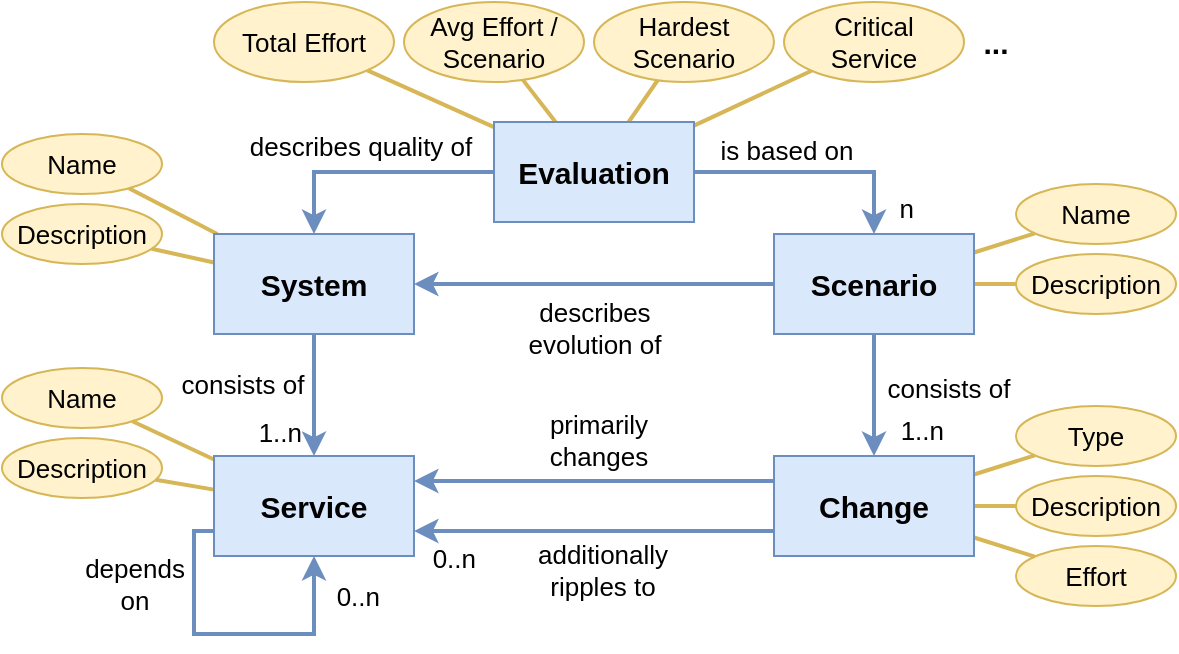 <mxfile version="12.1.4" type="device" pages="1"><diagram id="jgR4TiidttuUvGHe4xXU" name="Page-1"><mxGraphModel dx="1422" dy="966" grid="1" gridSize="10" guides="1" tooltips="1" connect="1" arrows="1" fold="1" page="1" pageScale="1" pageWidth="1169" pageHeight="827" math="0" shadow="0"><root><mxCell id="0"/><mxCell id="1" parent="0"/><mxCell id="S_a3rX835V8vei1Or_31-10" value="describes quality of" style="rounded=0;orthogonalLoop=1;jettySize=auto;html=1;fontSize=13;endSize=6;startSize=6;jumpSize=6;strokeWidth=2;fillColor=#dae8fc;strokeColor=#6c8ebf;edgeStyle=orthogonalEdgeStyle;spacingLeft=6;spacingBottom=-12;" parent="1" source="S_a3rX835V8vei1Or_31-7" target="S_a3rX835V8vei1Or_31-2" edge="1"><mxGeometry x="0.155" y="-19" relative="1" as="geometry"><mxPoint x="160" y="160" as="sourcePoint"/><mxPoint as="offset"/></mxGeometry></mxCell><mxCell id="S_a3rX835V8vei1Or_31-22" value="describes&lt;br style=&quot;font-size: 13px;&quot;&gt;evolution of" style="rounded=0;orthogonalLoop=1;jettySize=auto;html=1;fontSize=13;endSize=6;startSize=6;jumpSize=6;strokeWidth=2;fillColor=#dae8fc;strokeColor=#6c8ebf;spacingBottom=0;spacingTop=13;" parent="1" source="S_a3rX835V8vei1Or_31-9" target="S_a3rX835V8vei1Or_31-2" edge="1"><mxGeometry y="15" relative="1" as="geometry"><mxPoint x="410" y="430" as="sourcePoint"/><mxPoint x="250" y="430" as="targetPoint"/><mxPoint as="offset"/></mxGeometry></mxCell><mxCell id="S_a3rX835V8vei1Or_31-23" value="consists of" style="endArrow=classic;html=1;endSize=6;startArrow=none;startSize=6;startFill=0;strokeWidth=2;fontSize=13;fillColor=#dae8fc;strokeColor=#6c8ebf;endFill=1;fontStyle=0;spacingTop=4;spacingLeft=27;" parent="1" source="S_a3rX835V8vei1Or_31-2" target="S_a3rX835V8vei1Or_31-5" edge="1"><mxGeometry x="-0.25" y="-50" relative="1" as="geometry"><mxPoint x="210" y="520" as="sourcePoint"/><mxPoint x="370" y="520" as="targetPoint"/><mxPoint as="offset"/></mxGeometry></mxCell><mxCell id="S_a3rX835V8vei1Or_31-25" value="&lt;font style=&quot;font-size: 13px;&quot;&gt;1..n&lt;/font&gt;" style="resizable=0;html=1;align=right;verticalAlign=top;labelBackgroundColor=#ffffff;fontSize=13;spacingLeft=0;spacingTop=4;spacingBottom=0;spacingRight=6;fontStyle=0" parent="S_a3rX835V8vei1Or_31-23" connectable="0" vertex="1"><mxGeometry x="1" relative="1" as="geometry"><mxPoint y="-30" as="offset"/></mxGeometry></mxCell><mxCell id="S_a3rX835V8vei1Or_31-26" value="consists of" style="endArrow=classic;html=1;endSize=6;startArrow=none;startSize=6;startFill=0;strokeWidth=2;fontSize=13;fillColor=#dae8fc;strokeColor=#6c8ebf;endFill=1;fontStyle=0;spacingTop=-8;spacingLeft=-6;" parent="1" source="S_a3rX835V8vei1Or_31-9" target="S_a3rX835V8vei1Or_31-11" edge="1"><mxGeometry y="40" relative="1" as="geometry"><mxPoint x="180" y="260" as="sourcePoint"/><mxPoint x="180" y="340" as="targetPoint"/><mxPoint as="offset"/></mxGeometry></mxCell><mxCell id="S_a3rX835V8vei1Or_31-28" value="&lt;font style=&quot;font-size: 13px;&quot;&gt;1..n&lt;/font&gt;" style="resizable=0;html=1;align=right;verticalAlign=top;labelBackgroundColor=#ffffff;fontSize=13;spacingLeft=0;spacingTop=3;spacingBottom=0;spacingRight=15;fontStyle=0" parent="S_a3rX835V8vei1Or_31-26" connectable="0" vertex="1"><mxGeometry x="1" relative="1" as="geometry"><mxPoint x="50" y="-30" as="offset"/></mxGeometry></mxCell><mxCell id="S_a3rX835V8vei1Or_31-29" value="primarily&lt;br&gt;changes" style="endArrow=none;html=1;endSize=6;startArrow=classic;startSize=6;startFill=1;strokeWidth=2;fontSize=13;fillColor=#dae8fc;strokeColor=#6c8ebf;endFill=0;fontStyle=0;spacingTop=6;spacingLeft=4;exitX=1;exitY=0.25;exitDx=0;exitDy=0;entryX=0;entryY=0.25;entryDx=0;entryDy=0;" parent="1" source="S_a3rX835V8vei1Or_31-5" target="S_a3rX835V8vei1Or_31-11" edge="1"><mxGeometry y="24" relative="1" as="geometry"><mxPoint x="260" y="390" as="sourcePoint"/><mxPoint x="460" y="340" as="targetPoint"/><mxPoint as="offset"/></mxGeometry></mxCell><mxCell id="S_a3rX835V8vei1Or_31-32" value="additionally&lt;br style=&quot;font-size: 13px;&quot;&gt;ripples to" style="endArrow=classic;html=1;endSize=6;startArrow=none;startSize=6;startFill=0;strokeWidth=2;fontSize=13;fillColor=#dae8fc;strokeColor=#6c8ebf;endFill=1;fontStyle=0;spacingTop=-4;spacingLeft=8;entryX=1;entryY=0.75;entryDx=0;entryDy=0;exitX=0;exitY=0.75;exitDx=0;exitDy=0;" parent="1" source="S_a3rX835V8vei1Or_31-11" target="S_a3rX835V8vei1Or_31-5" edge="1"><mxGeometry y="21" relative="1" as="geometry"><mxPoint x="230" y="440" as="sourcePoint"/><mxPoint x="410.143" y="352.333" as="targetPoint"/><mxPoint as="offset"/></mxGeometry></mxCell><mxCell id="S_a3rX835V8vei1Or_31-34" value="&lt;font style=&quot;font-size: 13px;&quot;&gt;0..n&lt;/font&gt;" style="resizable=0;html=1;align=right;verticalAlign=top;labelBackgroundColor=#ffffff;fontSize=13;spacingLeft=0;spacingTop=7;spacingBottom=0;spacingRight=9;fontStyle=0" parent="S_a3rX835V8vei1Or_31-32" connectable="0" vertex="1"><mxGeometry x="1" relative="1" as="geometry"><mxPoint x="40" y="-7.5" as="offset"/></mxGeometry></mxCell><mxCell id="S_a3rX835V8vei1Or_31-36" value="is based on" style="endArrow=classic;html=1;endSize=6;startArrow=none;startSize=6;startFill=0;strokeWidth=2;fontSize=13;fillColor=#dae8fc;strokeColor=#6c8ebf;endFill=1;fontStyle=0;spacingTop=7;spacingLeft=4;edgeStyle=orthogonalEdgeStyle;rounded=0;" parent="1" source="S_a3rX835V8vei1Or_31-7" target="S_a3rX835V8vei1Or_31-9" edge="1"><mxGeometry x="-0.273" y="15" relative="1" as="geometry"><mxPoint x="460" y="260" as="sourcePoint"/><mxPoint x="460" y="340" as="targetPoint"/><mxPoint as="offset"/></mxGeometry></mxCell><mxCell id="S_a3rX835V8vei1Or_31-37" value="&lt;font style=&quot;font-size: 13px;&quot;&gt;n&lt;/font&gt;" style="resizable=0;html=1;align=right;verticalAlign=top;labelBackgroundColor=#ffffff;fontSize=13;spacingLeft=0;spacingTop=3;spacingBottom=0;spacingRight=10;fontStyle=0" parent="S_a3rX835V8vei1Or_31-36" connectable="0" vertex="1"><mxGeometry x="1" relative="1" as="geometry"><mxPoint x="30" y="-30" as="offset"/></mxGeometry></mxCell><mxCell id="S_a3rX835V8vei1Or_31-38" value="depends&lt;br&gt;on" style="endArrow=classic;html=1;endSize=6;startArrow=none;startSize=6;startFill=0;strokeWidth=2;fontSize=13;fillColor=#dae8fc;strokeColor=#6c8ebf;endFill=1;fontStyle=0;spacingTop=9;spacingLeft=0;edgeStyle=orthogonalEdgeStyle;rounded=0;exitX=0;exitY=0.75;exitDx=0;exitDy=0;entryX=0.5;entryY=1;entryDx=0;entryDy=0;" parent="1" source="S_a3rX835V8vei1Or_31-5" target="S_a3rX835V8vei1Or_31-5" edge="1"><mxGeometry x="-0.608" y="-30" relative="1" as="geometry"><mxPoint x="132" y="380" as="sourcePoint"/><mxPoint x="170" y="390" as="targetPoint"/><mxPoint as="offset"/><Array as="points"><mxPoint x="110" y="349"/><mxPoint x="110" y="400"/><mxPoint x="170" y="400"/></Array></mxGeometry></mxCell><mxCell id="S_a3rX835V8vei1Or_31-39" value="&lt;font style=&quot;font-size: 13px;&quot;&gt;0..n&lt;/font&gt;" style="resizable=0;html=1;align=right;verticalAlign=top;labelBackgroundColor=#ffffff;fontSize=13;spacingLeft=0;spacingTop=6;spacingBottom=0;spacingRight=7;fontStyle=0" parent="S_a3rX835V8vei1Or_31-38" connectable="0" vertex="1"><mxGeometry x="1" relative="1" as="geometry"><mxPoint x="40" as="offset"/></mxGeometry></mxCell><mxCell id="S_a3rX835V8vei1Or_31-45" value="" style="rounded=0;jumpSize=6;orthogonalLoop=1;jettySize=auto;html=1;startArrow=none;startFill=0;startSize=6;endArrow=none;endFill=0;endSize=6;strokeWidth=2;fontSize=13;fillColor=#fff2cc;strokeColor=#d6b656;" parent="1" source="S_a3rX835V8vei1Or_31-40" target="S_a3rX835V8vei1Or_31-2" edge="1"><mxGeometry relative="1" as="geometry"><mxPoint x="170" y="165" as="targetPoint"/></mxGeometry></mxCell><mxCell id="S_a3rX835V8vei1Or_31-40" value="Name" style="ellipse;whiteSpace=wrap;html=1;rounded=0;fontSize=13;fillColor=#fff2cc;strokeColor=#d6b656;" parent="1" vertex="1"><mxGeometry x="14" y="150" width="80" height="30" as="geometry"/></mxCell><mxCell id="S_a3rX835V8vei1Or_31-41" value="Description" style="ellipse;whiteSpace=wrap;html=1;rounded=0;fontSize=13;fillColor=#fff2cc;strokeColor=#d6b656;" parent="1" vertex="1"><mxGeometry x="14" y="185" width="80" height="30" as="geometry"/></mxCell><mxCell id="S_a3rX835V8vei1Or_31-42" value="Name" style="ellipse;whiteSpace=wrap;html=1;rounded=0;fontSize=13;fillColor=#fff2cc;strokeColor=#d6b656;" parent="1" vertex="1"><mxGeometry x="14" y="267" width="80" height="30" as="geometry"/></mxCell><mxCell id="S_a3rX835V8vei1Or_31-43" value="Description" style="ellipse;whiteSpace=wrap;html=1;rounded=0;fontSize=13;fillColor=#fff2cc;strokeColor=#d6b656;" parent="1" vertex="1"><mxGeometry x="14" y="302" width="80" height="30" as="geometry"/></mxCell><mxCell id="S_a3rX835V8vei1Or_31-46" value="" style="rounded=0;jumpSize=6;orthogonalLoop=1;jettySize=auto;html=1;startArrow=none;startFill=0;startSize=6;endArrow=none;endFill=0;endSize=6;strokeWidth=2;fontSize=13;fillColor=#fff2cc;strokeColor=#d6b656;" parent="1" source="S_a3rX835V8vei1Or_31-41" target="S_a3rX835V8vei1Or_31-2" edge="1"><mxGeometry relative="1" as="geometry"><mxPoint x="84.153" y="186.957" as="sourcePoint"/><mxPoint x="130" y="210" as="targetPoint"/></mxGeometry></mxCell><mxCell id="S_a3rX835V8vei1Or_31-47" value="" style="rounded=0;jumpSize=6;orthogonalLoop=1;jettySize=auto;html=1;startArrow=none;startFill=0;startSize=6;endArrow=none;endFill=0;endSize=6;strokeWidth=2;fontSize=13;fillColor=#fff2cc;strokeColor=#d6b656;" parent="1" source="S_a3rX835V8vei1Or_31-42" target="S_a3rX835V8vei1Or_31-5" edge="1"><mxGeometry relative="1" as="geometry"><mxPoint x="94.153" y="196.957" as="sourcePoint"/><mxPoint x="140" y="220" as="targetPoint"/></mxGeometry></mxCell><mxCell id="S_a3rX835V8vei1Or_31-48" value="" style="rounded=0;jumpSize=6;orthogonalLoop=1;jettySize=auto;html=1;startArrow=none;startFill=0;startSize=6;endArrow=none;endFill=0;endSize=6;strokeWidth=2;fontSize=13;fillColor=#fff2cc;strokeColor=#d6b656;" parent="1" source="S_a3rX835V8vei1Or_31-43" target="S_a3rX835V8vei1Or_31-5" edge="1"><mxGeometry relative="1" as="geometry"><mxPoint x="104.153" y="206.957" as="sourcePoint"/><mxPoint x="150" y="230" as="targetPoint"/></mxGeometry></mxCell><mxCell id="S_a3rX835V8vei1Or_31-49" value="Name" style="ellipse;whiteSpace=wrap;html=1;rounded=0;fontSize=13;fillColor=#fff2cc;strokeColor=#d6b656;" parent="1" vertex="1"><mxGeometry x="521" y="175" width="80" height="30" as="geometry"/></mxCell><mxCell id="S_a3rX835V8vei1Or_31-50" value="Description" style="ellipse;whiteSpace=wrap;html=1;rounded=0;fontSize=13;fillColor=#fff2cc;strokeColor=#d6b656;" parent="1" vertex="1"><mxGeometry x="521" y="210" width="80" height="30" as="geometry"/></mxCell><mxCell id="S_a3rX835V8vei1Or_31-51" value="" style="rounded=0;jumpSize=6;orthogonalLoop=1;jettySize=auto;html=1;startArrow=none;startFill=0;startSize=6;endArrow=none;endFill=0;endSize=6;strokeWidth=2;fontSize=13;fillColor=#fff2cc;strokeColor=#d6b656;" parent="1" source="S_a3rX835V8vei1Or_31-9" target="S_a3rX835V8vei1Or_31-49" edge="1"><mxGeometry relative="1" as="geometry"><mxPoint x="84.153" y="186.957" as="sourcePoint"/><mxPoint x="130" y="210" as="targetPoint"/></mxGeometry></mxCell><mxCell id="S_a3rX835V8vei1Or_31-52" value="" style="rounded=0;jumpSize=6;orthogonalLoop=1;jettySize=auto;html=1;startArrow=none;startFill=0;startSize=6;endArrow=none;endFill=0;endSize=6;strokeWidth=2;fontSize=13;fillColor=#fff2cc;strokeColor=#d6b656;" parent="1" source="S_a3rX835V8vei1Or_31-9" target="S_a3rX835V8vei1Or_31-50" edge="1"><mxGeometry relative="1" as="geometry"><mxPoint x="94.153" y="196.957" as="sourcePoint"/><mxPoint x="140" y="220" as="targetPoint"/></mxGeometry></mxCell><mxCell id="S_a3rX835V8vei1Or_31-56" value="Type" style="ellipse;whiteSpace=wrap;html=1;rounded=0;fontSize=13;fillColor=#fff2cc;strokeColor=#d6b656;" parent="1" vertex="1"><mxGeometry x="521" y="286" width="80" height="30" as="geometry"/></mxCell><mxCell id="S_a3rX835V8vei1Or_31-57" value="Description" style="ellipse;whiteSpace=wrap;html=1;rounded=0;fontSize=13;fillColor=#fff2cc;strokeColor=#d6b656;" parent="1" vertex="1"><mxGeometry x="521" y="321" width="80" height="30" as="geometry"/></mxCell><mxCell id="S_a3rX835V8vei1Or_31-58" value="Effort" style="ellipse;whiteSpace=wrap;html=1;rounded=0;fontSize=13;fillColor=#fff2cc;strokeColor=#d6b656;" parent="1" vertex="1"><mxGeometry x="521" y="356" width="80" height="30" as="geometry"/></mxCell><mxCell id="S_a3rX835V8vei1Or_31-59" value="" style="rounded=0;jumpSize=6;orthogonalLoop=1;jettySize=auto;html=1;startArrow=none;startFill=0;startSize=6;endArrow=none;endFill=0;endSize=6;strokeWidth=2;fontSize=13;fillColor=#fff2cc;strokeColor=#d6b656;" parent="1" source="S_a3rX835V8vei1Or_31-11" target="S_a3rX835V8vei1Or_31-56" edge="1"><mxGeometry relative="1" as="geometry"><mxPoint x="510" y="232.881" as="sourcePoint"/><mxPoint x="540.228" y="231.6" as="targetPoint"/></mxGeometry></mxCell><mxCell id="S_a3rX835V8vei1Or_31-60" value="" style="rounded=0;jumpSize=6;orthogonalLoop=1;jettySize=auto;html=1;startArrow=none;startFill=0;startSize=6;endArrow=none;endFill=0;endSize=6;strokeWidth=2;fontSize=13;fillColor=#fff2cc;strokeColor=#d6b656;" parent="1" source="S_a3rX835V8vei1Or_31-11" target="S_a3rX835V8vei1Or_31-57" edge="1"><mxGeometry relative="1" as="geometry"><mxPoint x="510" y="340.484" as="sourcePoint"/><mxPoint x="557.373" y="327.677" as="targetPoint"/></mxGeometry></mxCell><mxCell id="S_a3rX835V8vei1Or_31-61" value="" style="rounded=0;jumpSize=6;orthogonalLoop=1;jettySize=auto;html=1;startArrow=none;startFill=0;startSize=6;endArrow=none;endFill=0;endSize=6;strokeWidth=2;fontSize=13;fillColor=#fff2cc;strokeColor=#d6b656;" parent="1" source="S_a3rX835V8vei1Or_31-11" target="S_a3rX835V8vei1Or_31-58" edge="1"><mxGeometry relative="1" as="geometry"><mxPoint x="520" y="350.484" as="sourcePoint"/><mxPoint x="567.373" y="337.677" as="targetPoint"/></mxGeometry></mxCell><mxCell id="S_a3rX835V8vei1Or_31-63" value="Total Effort" style="ellipse;whiteSpace=wrap;html=1;rounded=0;fontSize=13;fillColor=#fff2cc;strokeColor=#d6b656;" parent="1" vertex="1"><mxGeometry x="120" y="84" width="90" height="40" as="geometry"/></mxCell><mxCell id="S_a3rX835V8vei1Or_31-64" value="Avg Effort / Scenario" style="ellipse;whiteSpace=wrap;html=1;rounded=0;fontSize=13;fillColor=#fff2cc;strokeColor=#d6b656;" parent="1" vertex="1"><mxGeometry x="215" y="84" width="90" height="40" as="geometry"/></mxCell><mxCell id="S_a3rX835V8vei1Or_31-65" value="Hardest Scenario" style="ellipse;whiteSpace=wrap;html=1;rounded=0;fontSize=13;fillColor=#fff2cc;strokeColor=#d6b656;" parent="1" vertex="1"><mxGeometry x="310" y="84" width="90" height="40" as="geometry"/></mxCell><mxCell id="S_a3rX835V8vei1Or_31-66" value="Critical&lt;br&gt;Service" style="ellipse;whiteSpace=wrap;html=1;rounded=0;fontSize=13;fillColor=#fff2cc;strokeColor=#d6b656;" parent="1" vertex="1"><mxGeometry x="405" y="84" width="90" height="40" as="geometry"/></mxCell><mxCell id="S_a3rX835V8vei1Or_31-67" value="" style="rounded=0;jumpSize=6;orthogonalLoop=1;jettySize=auto;html=1;startArrow=none;startFill=0;startSize=6;endArrow=none;endFill=0;endSize=6;strokeWidth=2;fontSize=13;fillColor=#fff2cc;strokeColor=#d6b656;" parent="1" source="S_a3rX835V8vei1Or_31-63" target="S_a3rX835V8vei1Or_31-7" edge="1"><mxGeometry relative="1" as="geometry"><mxPoint x="84.153" y="186.957" as="sourcePoint"/><mxPoint x="130" y="210" as="targetPoint"/></mxGeometry></mxCell><mxCell id="S_a3rX835V8vei1Or_31-68" value="" style="rounded=0;jumpSize=6;orthogonalLoop=1;jettySize=auto;html=1;startArrow=none;startFill=0;startSize=6;endArrow=none;endFill=0;endSize=6;strokeWidth=2;fontSize=13;fillColor=#fff2cc;strokeColor=#d6b656;" parent="1" source="S_a3rX835V8vei1Or_31-64" target="S_a3rX835V8vei1Or_31-7" edge="1"><mxGeometry relative="1" as="geometry"><mxPoint x="206.791" y="94.155" as="sourcePoint"/><mxPoint x="270" y="122.586" as="targetPoint"/></mxGeometry></mxCell><mxCell id="S_a3rX835V8vei1Or_31-69" value="" style="rounded=0;jumpSize=6;orthogonalLoop=1;jettySize=auto;html=1;startArrow=none;startFill=0;startSize=6;endArrow=none;endFill=0;endSize=6;strokeWidth=2;fontSize=13;fillColor=#fff2cc;strokeColor=#d6b656;" parent="1" source="S_a3rX835V8vei1Or_31-65" target="S_a3rX835V8vei1Or_31-7" edge="1"><mxGeometry relative="1" as="geometry"><mxPoint x="216.791" y="104.155" as="sourcePoint"/><mxPoint x="280" y="132.586" as="targetPoint"/></mxGeometry></mxCell><mxCell id="S_a3rX835V8vei1Or_31-70" value="" style="rounded=0;jumpSize=6;orthogonalLoop=1;jettySize=auto;html=1;startArrow=none;startFill=0;startSize=6;endArrow=none;endFill=0;endSize=6;strokeWidth=2;fontSize=13;fillColor=#fff2cc;strokeColor=#d6b656;" parent="1" source="S_a3rX835V8vei1Or_31-66" target="S_a3rX835V8vei1Or_31-7" edge="1"><mxGeometry relative="1" as="geometry"><mxPoint x="226.791" y="114.155" as="sourcePoint"/><mxPoint x="290" y="142.586" as="targetPoint"/></mxGeometry></mxCell><mxCell id="S_a3rX835V8vei1Or_31-71" value="..." style="text;html=1;strokeColor=none;fillColor=none;align=center;verticalAlign=middle;whiteSpace=wrap;rounded=0;fontSize=15;fontStyle=1" parent="1" vertex="1"><mxGeometry x="499" y="94" width="24" height="20" as="geometry"/></mxCell><mxCell id="S_a3rX835V8vei1Or_31-2" value="System" style="rounded=0;whiteSpace=wrap;html=1;fillColor=#dae8fc;strokeColor=#6c8ebf;fontStyle=1;fontSize=15;" parent="1" vertex="1"><mxGeometry x="120" y="200" width="100" height="50" as="geometry"/></mxCell><mxCell id="S_a3rX835V8vei1Or_31-5" value="Service" style="rounded=0;whiteSpace=wrap;html=1;fillColor=#dae8fc;strokeColor=#6c8ebf;fontStyle=1;fontSize=15;" parent="1" vertex="1"><mxGeometry x="120" y="311" width="100" height="50" as="geometry"/></mxCell><mxCell id="S_a3rX835V8vei1Or_31-7" value="Evaluation" style="rounded=0;whiteSpace=wrap;html=1;fillColor=#dae8fc;strokeColor=#6c8ebf;fontStyle=1;fontSize=15;" parent="1" vertex="1"><mxGeometry x="260" y="144" width="100" height="50" as="geometry"/></mxCell><mxCell id="S_a3rX835V8vei1Or_31-9" value="Scenario" style="rounded=0;whiteSpace=wrap;html=1;fillColor=#dae8fc;strokeColor=#6c8ebf;fontStyle=1;fontSize=15;" parent="1" vertex="1"><mxGeometry x="400" y="200" width="100" height="50" as="geometry"/></mxCell><mxCell id="S_a3rX835V8vei1Or_31-11" value="Change" style="rounded=0;whiteSpace=wrap;html=1;fillColor=#dae8fc;strokeColor=#6c8ebf;fontStyle=1;fontSize=15;" parent="1" vertex="1"><mxGeometry x="400" y="311" width="100" height="50" as="geometry"/></mxCell></root></mxGraphModel></diagram></mxfile>